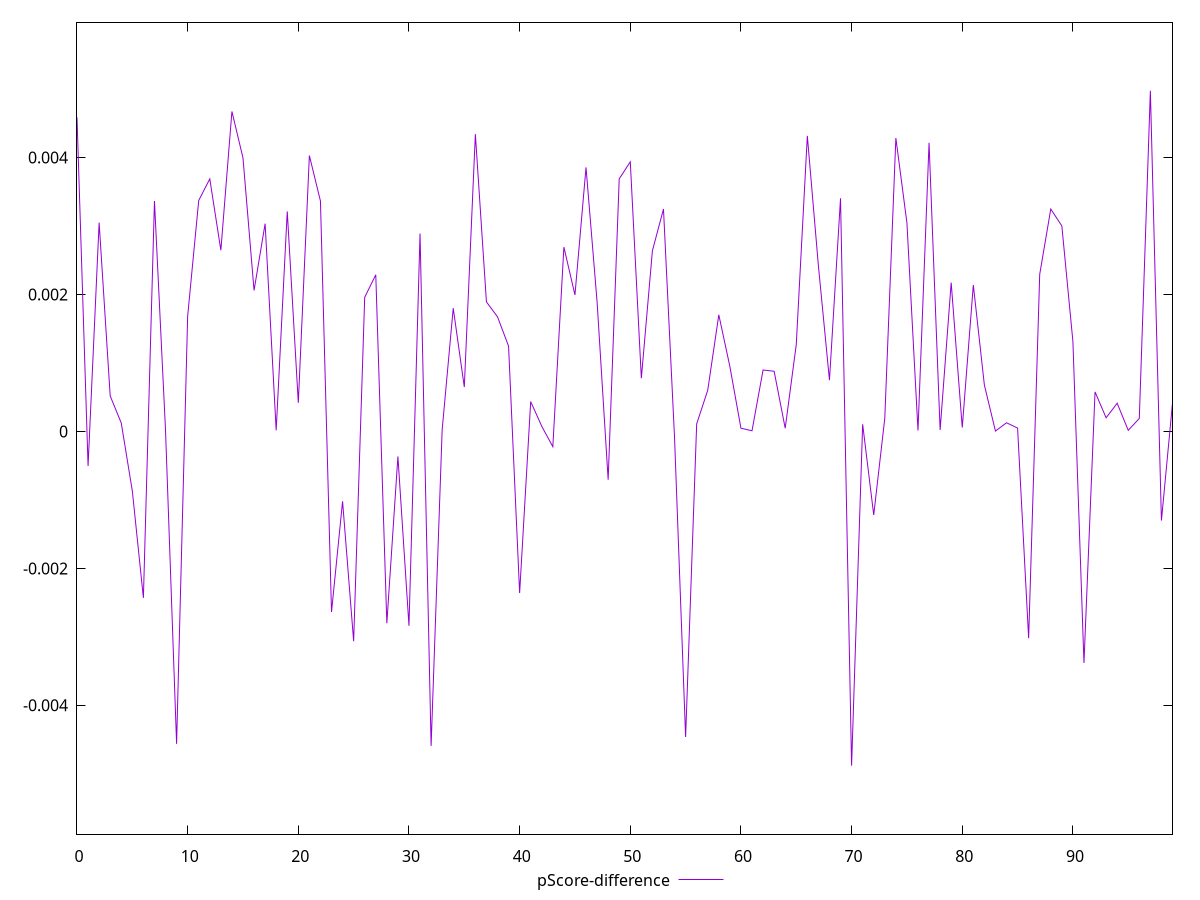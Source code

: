 reset

$pScoreDifference <<EOF
0 0.004588148854454355
1 -0.0005041939339857082
2 0.0030500336906185144
3 0.0005187095600735492
4 0.00012285561288860603
5 -0.0008700408625217926
6 -0.002430670247517577
7 0.003365738340809804
8 0.000014749780877731933
9 -0.00456265968370472
10 0.0016849378671393751
11 0.003373817557481071
12 0.003689154416549746
13 0.002646740121729302
14 0.0046738828832103285
15 0.003994748322291394
16 0.0020600262253305333
17 0.0030349494618442385
18 0.00001697555984120358
19 0.003214111205498804
20 0.0004187613042271332
21 0.004029191563665879
22 0.0033655532931075594
23 -0.0026375924535093544
24 -0.0010208097720614644
25 -0.0030637826063500233
26 0.001959357681677154
27 0.0022886119679981862
28 -0.0028016782858880374
29 -0.0003647339732886692
30 -0.002838665667665099
31 0.0028910569577498824
32 -0.004593241337110459
33 0.0000264034984058803
34 0.0018006929649758419
35 0.000648799522726895
36 0.004342049512313734
37 0.0018927031865920325
38 0.001674113136623745
39 0.0012472684913659715
40 -0.0023603663492801543
41 0.00043628754716745766
42 0.00007528708792237104
43 -0.0002226136116527666
44 0.0026923882304262237
45 0.001994040348852255
46 0.0038566527436947502
47 0.0018927031865920325
48 -0.0007047679847186003
49 0.003689154416549413
50 0.00393812707409083
51 0.0007775367266753073
52 0.002639892474843095
53 0.0032485155165535382
54 -0.00009142538854172398
55 -0.004462381307835597
56 0.00011026892232085528
57 0.0006022993806443777
58 0.0017035481754507087
59 0.0009487016971745921
60 0.00004734351037433138
61 0.000009728907496786565
62 0.0008976490515540114
63 0.0008788261362671721
64 0.00004734351037433138
65 0.0012689199996087641
66 0.0043169989936447
67 0.0024206246200723647
68 0.0007487165126605633
69 0.0034052010742212264
70 -0.00488170005293263
71 0.00010529499850558954
72 -0.0012208458016265602
73 0.00019339042212435098
74 0.004285781270029718
75 0.0030465953775977994
76 0.000013753638675562119
77 0.004215457111935272
78 0.000021297901656336382
79 0.002173766309561573
80 0.000056587882179603977
81 0.0021392968535259294
82 0.0006772199260642962
83 0.000005580586634301721
84 0.0001267216215954381
85 0.00004949544116072957
86 -0.0030194106002059407
87 0.002295610104250667
88 0.003248515516553316
89 0.003001524082994209
90 0.0013134078369332336
91 -0.0033816831437832144
92 0.0005778661980664988
93 0.00019960836025456619
94 0.00041195839077018404
95 0.00001673793898676612
96 0.00018989455895324948
97 0.004976157947471924
98 -0.0013020190715588489
99 0.00041195839077018404
EOF

set key outside below
set xrange [0:99]
set yrange [-0.00588170005293263:0.005976157947471924]
set trange [-0.00588170005293263:0.005976157947471924]
set terminal svg size 640, 500 enhanced background rgb 'white'
set output "report/report_00029_2021-02-24T13-36-40.390Z/estimated-input-latency/samples/astro/pScore-difference/values.svg"

plot $pScoreDifference title "pScore-difference" with line

reset
